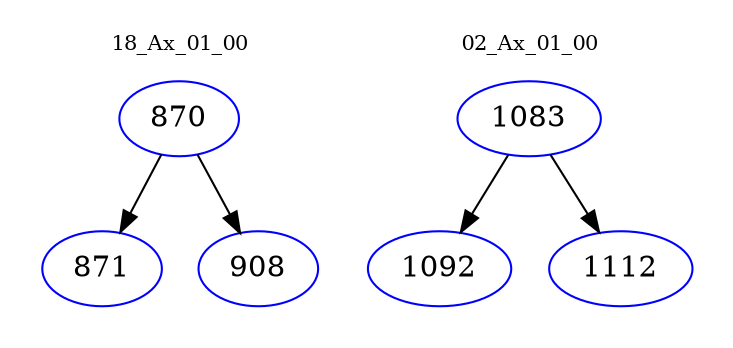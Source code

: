 digraph{
subgraph cluster_0 {
color = white
label = "18_Ax_01_00";
fontsize=10;
T0_870 [label="870", color="blue"]
T0_870 -> T0_871 [color="black"]
T0_871 [label="871", color="blue"]
T0_870 -> T0_908 [color="black"]
T0_908 [label="908", color="blue"]
}
subgraph cluster_1 {
color = white
label = "02_Ax_01_00";
fontsize=10;
T1_1083 [label="1083", color="blue"]
T1_1083 -> T1_1092 [color="black"]
T1_1092 [label="1092", color="blue"]
T1_1083 -> T1_1112 [color="black"]
T1_1112 [label="1112", color="blue"]
}
}
